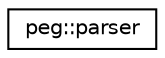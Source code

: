 digraph "Graphical Class Hierarchy"
{
 // LATEX_PDF_SIZE
  edge [fontname="Helvetica",fontsize="10",labelfontname="Helvetica",labelfontsize="10"];
  node [fontname="Helvetica",fontsize="10",shape=record];
  rankdir="LR";
  Node0 [label="peg::parser",height=0.2,width=0.4,color="black", fillcolor="white", style="filled",URL="$classpeg_1_1parser.html",tooltip=" "];
}
